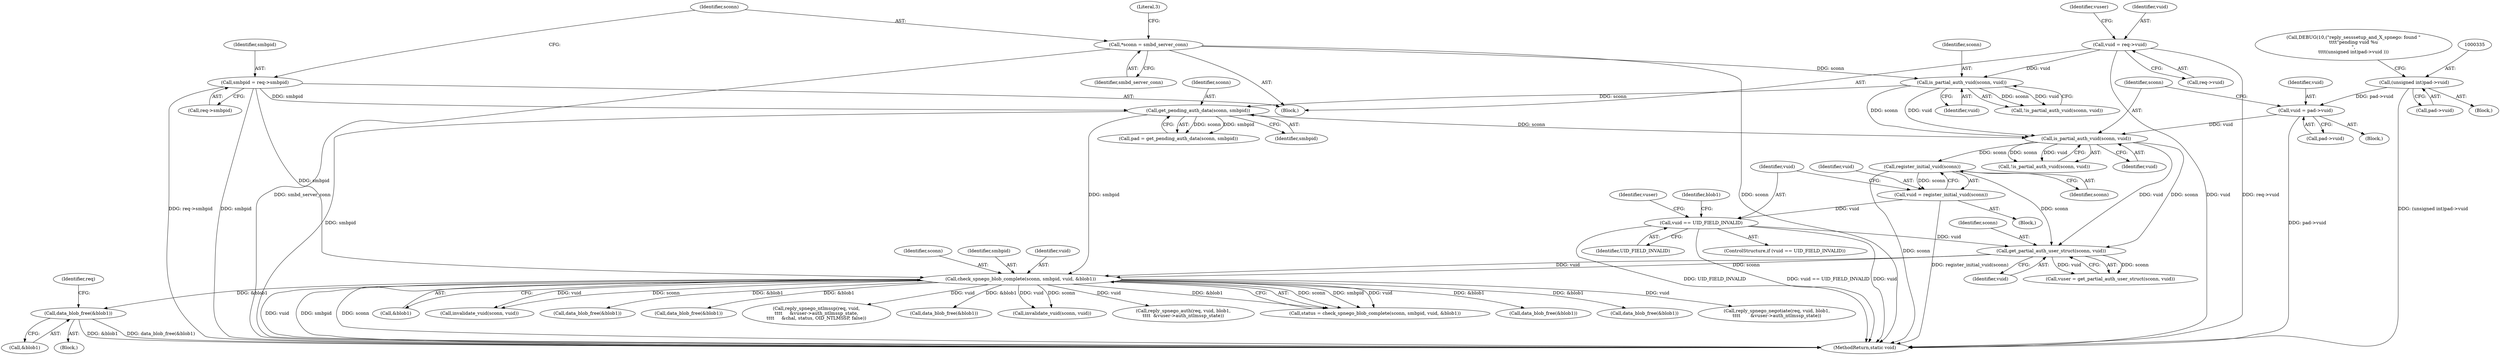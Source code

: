 digraph "0_samba_9280051bfba337458722fb157f3082f93cbd9f2b@API" {
"1000486" [label="(Call,data_blob_free(&blob1))"];
"1000380" [label="(Call,check_spnego_blob_complete(sconn, smbpid, vuid, &blob1))"];
"1000369" [label="(Call,get_partial_auth_user_struct(sconn, vuid))"];
"1000352" [label="(Call,register_initial_vuid(sconn))"];
"1000346" [label="(Call,is_partial_auth_vuid(sconn, vuid))"];
"1000317" [label="(Call,is_partial_auth_vuid(sconn, vuid))"];
"1000161" [label="(Call,*sconn = smbd_server_conn)"];
"1000141" [label="(Call,vuid = req->vuid)"];
"1000324" [label="(Call,get_pending_auth_data(sconn, smbpid))"];
"1000155" [label="(Call,smbpid = req->smbpid)"];
"1000339" [label="(Call,vuid = pad->vuid)"];
"1000334" [label="(Call,(unsigned int)pad->vuid)"];
"1000355" [label="(Call,vuid == UID_FIELD_INVALID)"];
"1000350" [label="(Call,vuid = register_initial_vuid(sconn))"];
"1000361" [label="(Identifier,blob1)"];
"1000143" [label="(Call,req->vuid)"];
"1000400" [label="(Call,data_blob_free(&blob1))"];
"1000161" [label="(Call,*sconn = smbd_server_conn)"];
"1000330" [label="(Call,DEBUG(10,(\"reply_sesssetup_and_X_spnego: found \"\n\t\t\t\t\"pending vuid %u\n\",\n\t\t\t\t(unsigned int)pad->vuid )))"];
"1000532" [label="(MethodReturn,static void)"];
"1000336" [label="(Call,pad->vuid)"];
"1000440" [label="(Call,reply_spnego_auth(req, vuid, blob1,\n\t\t\t\t  &vuser->auth_ntlmssp_state))"];
"1000378" [label="(Call,status = check_spnego_blob_complete(sconn, smbpid, vuid, &blob1))"];
"1000156" [label="(Identifier,smbpid)"];
"1000348" [label="(Identifier,vuid)"];
"1000329" [label="(Block,)"];
"1000141" [label="(Call,vuid = req->vuid)"];
"1000324" [label="(Call,get_pending_auth_data(sconn, smbpid))"];
"1000367" [label="(Call,vuser = get_partial_auth_user_struct(sconn, vuid))"];
"1000525" [label="(Call,data_blob_free(&blob1))"];
"1000368" [label="(Identifier,vuser)"];
"1000383" [label="(Identifier,vuid)"];
"1000155" [label="(Call,smbpid = req->smbpid)"];
"1000380" [label="(Call,check_spnego_blob_complete(sconn, smbpid, vuid, &blob1))"];
"1000381" [label="(Identifier,sconn)"];
"1000354" [label="(ControlStructure,if (vuid == UID_FIELD_INVALID))"];
"1000503" [label="(Call,data_blob_free(&blob1))"];
"1000142" [label="(Identifier,vuid)"];
"1000357" [label="(Identifier,UID_FIELD_INVALID)"];
"1000162" [label="(Identifier,sconn)"];
"1000418" [label="(Call,reply_spnego_negotiate(req, vuid, blob1,\n\t\t\t\t       &vuser->auth_ntlmssp_state))"];
"1000369" [label="(Call,get_partial_auth_user_struct(sconn, vuid))"];
"1000157" [label="(Call,req->smbpid)"];
"1000397" [label="(Call,invalidate_vuid(sconn, vuid))"];
"1000341" [label="(Call,pad->vuid)"];
"1000345" [label="(Call,!is_partial_auth_vuid(sconn, vuid))"];
"1000117" [label="(Block,)"];
"1000318" [label="(Identifier,sconn)"];
"1000487" [label="(Call,&blob1)"];
"1000370" [label="(Identifier,sconn)"];
"1000382" [label="(Identifier,smbpid)"];
"1000384" [label="(Call,&blob1)"];
"1000351" [label="(Identifier,vuid)"];
"1000356" [label="(Identifier,vuid)"];
"1000332" [label="(Block,)"];
"1000490" [label="(Identifier,req)"];
"1000352" [label="(Call,register_initial_vuid(sconn))"];
"1000326" [label="(Identifier,smbpid)"];
"1000483" [label="(Call,invalidate_vuid(sconn, vuid))"];
"1000371" [label="(Identifier,vuid)"];
"1000346" [label="(Call,is_partial_auth_vuid(sconn, vuid))"];
"1000482" [label="(Block,)"];
"1000319" [label="(Identifier,vuid)"];
"1000148" [label="(Identifier,vuser)"];
"1000163" [label="(Identifier,smbd_server_conn)"];
"1000349" [label="(Block,)"];
"1000350" [label="(Call,vuid = register_initial_vuid(sconn))"];
"1000340" [label="(Identifier,vuid)"];
"1000325" [label="(Identifier,sconn)"];
"1000317" [label="(Call,is_partial_auth_vuid(sconn, vuid))"];
"1000448" [label="(Call,data_blob_free(&blob1))"];
"1000355" [label="(Call,vuid == UID_FIELD_INVALID)"];
"1000334" [label="(Call,(unsigned int)pad->vuid)"];
"1000426" [label="(Call,data_blob_free(&blob1))"];
"1000506" [label="(Call,reply_spnego_ntlmssp(req, vuid,\n\t\t\t\t     &vuser->auth_ntlmssp_state,\n\t\t\t\t     &chal, status, OID_NTLMSSP, false))"];
"1000353" [label="(Identifier,sconn)"];
"1000486" [label="(Call,data_blob_free(&blob1))"];
"1000322" [label="(Call,pad = get_pending_auth_data(sconn, smbpid))"];
"1000316" [label="(Call,!is_partial_auth_vuid(sconn, vuid))"];
"1000339" [label="(Call,vuid = pad->vuid)"];
"1000165" [label="(Literal,3)"];
"1000347" [label="(Identifier,sconn)"];
"1000486" -> "1000482"  [label="AST: "];
"1000486" -> "1000487"  [label="CFG: "];
"1000487" -> "1000486"  [label="AST: "];
"1000490" -> "1000486"  [label="CFG: "];
"1000486" -> "1000532"  [label="DDG: data_blob_free(&blob1)"];
"1000486" -> "1000532"  [label="DDG: &blob1"];
"1000380" -> "1000486"  [label="DDG: &blob1"];
"1000380" -> "1000378"  [label="AST: "];
"1000380" -> "1000384"  [label="CFG: "];
"1000381" -> "1000380"  [label="AST: "];
"1000382" -> "1000380"  [label="AST: "];
"1000383" -> "1000380"  [label="AST: "];
"1000384" -> "1000380"  [label="AST: "];
"1000378" -> "1000380"  [label="CFG: "];
"1000380" -> "1000532"  [label="DDG: vuid"];
"1000380" -> "1000532"  [label="DDG: smbpid"];
"1000380" -> "1000532"  [label="DDG: sconn"];
"1000380" -> "1000378"  [label="DDG: sconn"];
"1000380" -> "1000378"  [label="DDG: smbpid"];
"1000380" -> "1000378"  [label="DDG: vuid"];
"1000380" -> "1000378"  [label="DDG: &blob1"];
"1000369" -> "1000380"  [label="DDG: sconn"];
"1000369" -> "1000380"  [label="DDG: vuid"];
"1000324" -> "1000380"  [label="DDG: smbpid"];
"1000155" -> "1000380"  [label="DDG: smbpid"];
"1000380" -> "1000397"  [label="DDG: sconn"];
"1000380" -> "1000397"  [label="DDG: vuid"];
"1000380" -> "1000400"  [label="DDG: &blob1"];
"1000380" -> "1000418"  [label="DDG: vuid"];
"1000380" -> "1000426"  [label="DDG: &blob1"];
"1000380" -> "1000440"  [label="DDG: vuid"];
"1000380" -> "1000448"  [label="DDG: &blob1"];
"1000380" -> "1000483"  [label="DDG: sconn"];
"1000380" -> "1000483"  [label="DDG: vuid"];
"1000380" -> "1000503"  [label="DDG: &blob1"];
"1000380" -> "1000506"  [label="DDG: vuid"];
"1000380" -> "1000525"  [label="DDG: &blob1"];
"1000369" -> "1000367"  [label="AST: "];
"1000369" -> "1000371"  [label="CFG: "];
"1000370" -> "1000369"  [label="AST: "];
"1000371" -> "1000369"  [label="AST: "];
"1000367" -> "1000369"  [label="CFG: "];
"1000369" -> "1000367"  [label="DDG: sconn"];
"1000369" -> "1000367"  [label="DDG: vuid"];
"1000352" -> "1000369"  [label="DDG: sconn"];
"1000346" -> "1000369"  [label="DDG: sconn"];
"1000346" -> "1000369"  [label="DDG: vuid"];
"1000355" -> "1000369"  [label="DDG: vuid"];
"1000352" -> "1000350"  [label="AST: "];
"1000352" -> "1000353"  [label="CFG: "];
"1000353" -> "1000352"  [label="AST: "];
"1000350" -> "1000352"  [label="CFG: "];
"1000352" -> "1000532"  [label="DDG: sconn"];
"1000352" -> "1000350"  [label="DDG: sconn"];
"1000346" -> "1000352"  [label="DDG: sconn"];
"1000346" -> "1000345"  [label="AST: "];
"1000346" -> "1000348"  [label="CFG: "];
"1000347" -> "1000346"  [label="AST: "];
"1000348" -> "1000346"  [label="AST: "];
"1000345" -> "1000346"  [label="CFG: "];
"1000346" -> "1000345"  [label="DDG: sconn"];
"1000346" -> "1000345"  [label="DDG: vuid"];
"1000317" -> "1000346"  [label="DDG: sconn"];
"1000317" -> "1000346"  [label="DDG: vuid"];
"1000324" -> "1000346"  [label="DDG: sconn"];
"1000339" -> "1000346"  [label="DDG: vuid"];
"1000317" -> "1000316"  [label="AST: "];
"1000317" -> "1000319"  [label="CFG: "];
"1000318" -> "1000317"  [label="AST: "];
"1000319" -> "1000317"  [label="AST: "];
"1000316" -> "1000317"  [label="CFG: "];
"1000317" -> "1000316"  [label="DDG: sconn"];
"1000317" -> "1000316"  [label="DDG: vuid"];
"1000161" -> "1000317"  [label="DDG: sconn"];
"1000141" -> "1000317"  [label="DDG: vuid"];
"1000317" -> "1000324"  [label="DDG: sconn"];
"1000161" -> "1000117"  [label="AST: "];
"1000161" -> "1000163"  [label="CFG: "];
"1000162" -> "1000161"  [label="AST: "];
"1000163" -> "1000161"  [label="AST: "];
"1000165" -> "1000161"  [label="CFG: "];
"1000161" -> "1000532"  [label="DDG: smbd_server_conn"];
"1000161" -> "1000532"  [label="DDG: sconn"];
"1000141" -> "1000117"  [label="AST: "];
"1000141" -> "1000143"  [label="CFG: "];
"1000142" -> "1000141"  [label="AST: "];
"1000143" -> "1000141"  [label="AST: "];
"1000148" -> "1000141"  [label="CFG: "];
"1000141" -> "1000532"  [label="DDG: vuid"];
"1000141" -> "1000532"  [label="DDG: req->vuid"];
"1000324" -> "1000322"  [label="AST: "];
"1000324" -> "1000326"  [label="CFG: "];
"1000325" -> "1000324"  [label="AST: "];
"1000326" -> "1000324"  [label="AST: "];
"1000322" -> "1000324"  [label="CFG: "];
"1000324" -> "1000532"  [label="DDG: smbpid"];
"1000324" -> "1000322"  [label="DDG: sconn"];
"1000324" -> "1000322"  [label="DDG: smbpid"];
"1000155" -> "1000324"  [label="DDG: smbpid"];
"1000155" -> "1000117"  [label="AST: "];
"1000155" -> "1000157"  [label="CFG: "];
"1000156" -> "1000155"  [label="AST: "];
"1000157" -> "1000155"  [label="AST: "];
"1000162" -> "1000155"  [label="CFG: "];
"1000155" -> "1000532"  [label="DDG: req->smbpid"];
"1000155" -> "1000532"  [label="DDG: smbpid"];
"1000339" -> "1000329"  [label="AST: "];
"1000339" -> "1000341"  [label="CFG: "];
"1000340" -> "1000339"  [label="AST: "];
"1000341" -> "1000339"  [label="AST: "];
"1000347" -> "1000339"  [label="CFG: "];
"1000339" -> "1000532"  [label="DDG: pad->vuid"];
"1000334" -> "1000339"  [label="DDG: pad->vuid"];
"1000334" -> "1000332"  [label="AST: "];
"1000334" -> "1000336"  [label="CFG: "];
"1000335" -> "1000334"  [label="AST: "];
"1000336" -> "1000334"  [label="AST: "];
"1000330" -> "1000334"  [label="CFG: "];
"1000334" -> "1000532"  [label="DDG: (unsigned int)pad->vuid"];
"1000355" -> "1000354"  [label="AST: "];
"1000355" -> "1000357"  [label="CFG: "];
"1000356" -> "1000355"  [label="AST: "];
"1000357" -> "1000355"  [label="AST: "];
"1000361" -> "1000355"  [label="CFG: "];
"1000368" -> "1000355"  [label="CFG: "];
"1000355" -> "1000532"  [label="DDG: vuid"];
"1000355" -> "1000532"  [label="DDG: UID_FIELD_INVALID"];
"1000355" -> "1000532"  [label="DDG: vuid == UID_FIELD_INVALID"];
"1000350" -> "1000355"  [label="DDG: vuid"];
"1000350" -> "1000349"  [label="AST: "];
"1000351" -> "1000350"  [label="AST: "];
"1000356" -> "1000350"  [label="CFG: "];
"1000350" -> "1000532"  [label="DDG: register_initial_vuid(sconn)"];
}
